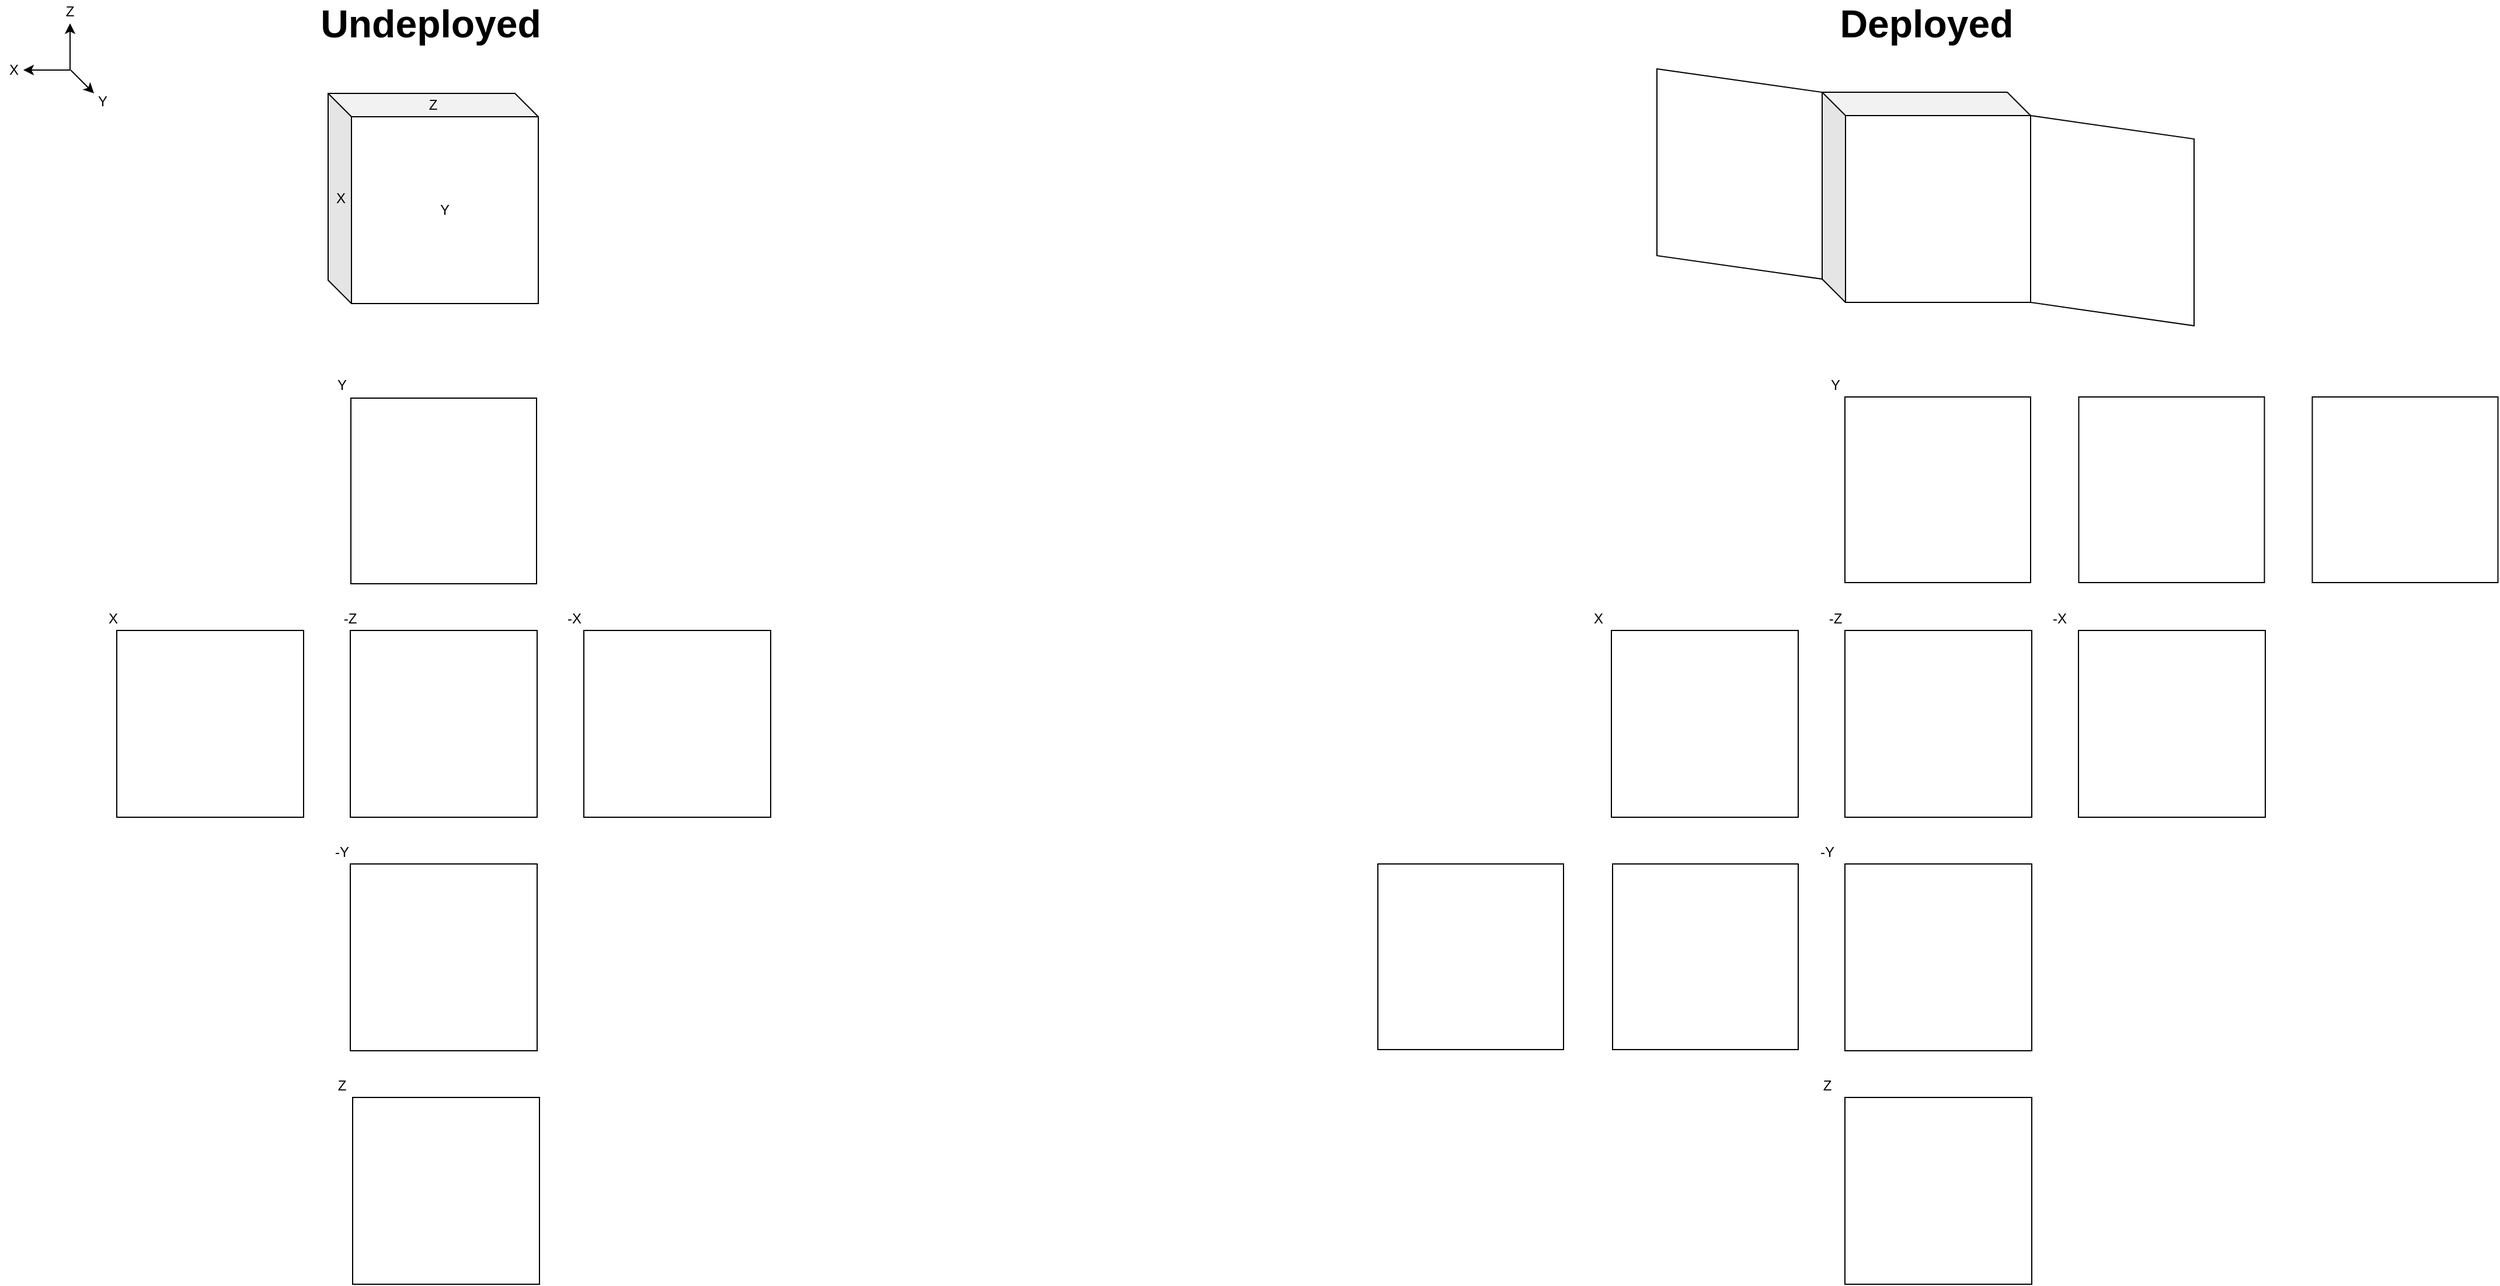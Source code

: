 <mxfile version="14.5.1" type="device"><diagram id="fnUl2Du9q6Y2BFOakUIp" name="Page-1"><mxGraphModel dx="1106" dy="147" grid="1" gridSize="10" guides="1" tooltips="1" connect="1" arrows="1" fold="1" page="1" pageScale="1" pageWidth="1100" pageHeight="850" math="0" shadow="0"><root><mxCell id="0"/><mxCell id="1" parent="0"/><mxCell id="NCFexwTto6R4CrSR5oH3-4" value="" style="shape=cube;whiteSpace=wrap;html=1;boundedLbl=1;backgroundOutline=1;darkOpacity=0.05;darkOpacity2=0.1;fillColor=#ffffff;fontSize=10;" parent="1" vertex="1"><mxGeometry x="301" y="940" width="180" height="180" as="geometry"/></mxCell><mxCell id="NCFexwTto6R4CrSR5oH3-6" value="" style="shape=cube;whiteSpace=wrap;html=1;boundedLbl=1;backgroundOutline=1;darkOpacity=0.05;darkOpacity2=0.1;fillColor=#ffffff;fontSize=10;" parent="1" vertex="1"><mxGeometry x="1580.5" y="939" width="178.5" height="180" as="geometry"/></mxCell><mxCell id="NCFexwTto6R4CrSR5oH3-8" value="" style="shape=parallelogram;perimeter=parallelogramPerimeter;whiteSpace=wrap;html=1;fixedSize=1;fillColor=#ffffff;fontSize=10;direction=south;" parent="1" vertex="1"><mxGeometry x="1759" y="959" width="140" height="180" as="geometry"/></mxCell><mxCell id="NCFexwTto6R4CrSR5oH3-9" value="" style="shape=parallelogram;perimeter=parallelogramPerimeter;whiteSpace=wrap;html=1;fixedSize=1;fillColor=#ffffff;fontSize=10;direction=south;" parent="1" vertex="1"><mxGeometry x="1439" y="919" width="141.5" height="180" as="geometry"/></mxCell><mxCell id="NCFexwTto6R4CrSR5oH3-20" value="" style="shape=flexArrow;endArrow=classic;html=1;" parent="1" edge="1"><mxGeometry width="50" height="50" relative="1" as="geometry"><mxPoint x="421.32" y="1890" as="sourcePoint"/><mxPoint x="421.32" y="1960" as="targetPoint"/></mxGeometry></mxCell><mxCell id="NCFexwTto6R4CrSR5oH3-25" value="" style="endArrow=none;html=1;" parent="1" edge="1"><mxGeometry width="50" height="50" relative="1" as="geometry"><mxPoint x="335" y="979" as="sourcePoint"/><mxPoint x="335" y="979" as="targetPoint"/></mxGeometry></mxCell><mxCell id="NCFexwTto6R4CrSR5oH3-35" value="Undeployed" style="text;html=1;strokeColor=none;fillColor=none;align=center;verticalAlign=middle;whiteSpace=wrap;rounded=0;fontStyle=1;fontSize=33;" parent="1" vertex="1"><mxGeometry x="217" y="870" width="344" height="20" as="geometry"/></mxCell><mxCell id="NCFexwTto6R4CrSR5oH3-51" value="" style="endArrow=classic;html=1;entryX=0.5;entryY=1;entryDx=0;entryDy=0;" parent="1" edge="1"><mxGeometry width="50" height="50" relative="1" as="geometry"><mxPoint x="80" y="920" as="sourcePoint"/><mxPoint x="80" y="880" as="targetPoint"/></mxGeometry></mxCell><mxCell id="NCFexwTto6R4CrSR5oH3-52" value="" style="endArrow=classic;html=1;" parent="1" edge="1"><mxGeometry width="50" height="50" relative="1" as="geometry"><mxPoint x="80.5" y="920" as="sourcePoint"/><mxPoint x="100.5" y="940" as="targetPoint"/></mxGeometry></mxCell><mxCell id="NCFexwTto6R4CrSR5oH3-53" value="" style="endArrow=classic;html=1;" parent="1" edge="1"><mxGeometry width="50" height="50" relative="1" as="geometry"><mxPoint x="80" y="920" as="sourcePoint"/><mxPoint x="40" y="920" as="targetPoint"/></mxGeometry></mxCell><mxCell id="NCFexwTto6R4CrSR5oH3-54" value="Z" style="text;html=1;strokeColor=none;fillColor=none;align=center;verticalAlign=middle;whiteSpace=wrap;rounded=0;" parent="1" vertex="1"><mxGeometry x="60" y="860" width="40" height="20" as="geometry"/></mxCell><mxCell id="NCFexwTto6R4CrSR5oH3-55" value="X" style="text;html=1;strokeColor=none;fillColor=none;align=center;verticalAlign=middle;whiteSpace=wrap;rounded=0;" parent="1" vertex="1"><mxGeometry x="20" y="910" width="24" height="20" as="geometry"/></mxCell><mxCell id="NCFexwTto6R4CrSR5oH3-56" value="Y" style="text;html=1;strokeColor=none;fillColor=none;align=center;verticalAlign=middle;whiteSpace=wrap;rounded=0;" parent="1" vertex="1"><mxGeometry x="87.5" y="937" width="40" height="20" as="geometry"/></mxCell><mxCell id="NCFexwTto6R4CrSR5oH3-57" value="" style="whiteSpace=wrap;html=1;aspect=fixed;" parent="1" vertex="1"><mxGeometry x="120" y="1400" width="160" height="160" as="geometry"/></mxCell><mxCell id="NCFexwTto6R4CrSR5oH3-58" value="" style="whiteSpace=wrap;html=1;aspect=fixed;" parent="1" vertex="1"><mxGeometry x="320.5" y="1201" width="159" height="159" as="geometry"/></mxCell><mxCell id="NCFexwTto6R4CrSR5oH3-59" value="" style="whiteSpace=wrap;html=1;aspect=fixed;" parent="1" vertex="1"><mxGeometry x="520" y="1400" width="160" height="160" as="geometry"/></mxCell><mxCell id="NCFexwTto6R4CrSR5oH3-60" value="" style="whiteSpace=wrap;html=1;aspect=fixed;" parent="1" vertex="1"><mxGeometry x="320" y="1400" width="160" height="160" as="geometry"/></mxCell><mxCell id="NCFexwTto6R4CrSR5oH3-61" value="" style="whiteSpace=wrap;html=1;aspect=fixed;" parent="1" vertex="1"><mxGeometry x="320" y="1600" width="160" height="160" as="geometry"/></mxCell><mxCell id="NCFexwTto6R4CrSR5oH3-62" value="" style="whiteSpace=wrap;html=1;aspect=fixed;" parent="1" vertex="1"><mxGeometry x="322" y="1800" width="160" height="160" as="geometry"/></mxCell><mxCell id="NCFexwTto6R4CrSR5oH3-63" value="Y" style="text;html=1;strokeColor=none;fillColor=none;align=center;verticalAlign=middle;whiteSpace=wrap;rounded=0;" parent="1" vertex="1"><mxGeometry x="293" y="1180" width="40" height="20" as="geometry"/></mxCell><mxCell id="NCFexwTto6R4CrSR5oH3-64" value="X" style="text;html=1;strokeColor=none;fillColor=none;align=center;verticalAlign=middle;whiteSpace=wrap;rounded=0;" parent="1" vertex="1"><mxGeometry x="97" y="1380" width="40" height="20" as="geometry"/></mxCell><mxCell id="NCFexwTto6R4CrSR5oH3-66" value="-Z" style="text;html=1;strokeColor=none;fillColor=none;align=center;verticalAlign=middle;whiteSpace=wrap;rounded=0;" parent="1" vertex="1"><mxGeometry x="300.25" y="1380" width="40" height="20" as="geometry"/></mxCell><mxCell id="NCFexwTto6R4CrSR5oH3-67" value="-Y" style="text;html=1;strokeColor=none;fillColor=none;align=center;verticalAlign=middle;whiteSpace=wrap;rounded=0;" parent="1" vertex="1"><mxGeometry x="293" y="1580" width="40" height="20" as="geometry"/></mxCell><mxCell id="NCFexwTto6R4CrSR5oH3-68" value="-X" style="text;html=1;strokeColor=none;fillColor=none;align=center;verticalAlign=middle;whiteSpace=wrap;rounded=0;" parent="1" vertex="1"><mxGeometry x="492.25" y="1380" width="40" height="20" as="geometry"/></mxCell><mxCell id="NCFexwTto6R4CrSR5oH3-69" value="Z" style="text;html=1;strokeColor=none;fillColor=none;align=center;verticalAlign=middle;whiteSpace=wrap;rounded=0;" parent="1" vertex="1"><mxGeometry x="293" y="1780" width="40" height="20" as="geometry"/></mxCell><mxCell id="NCFexwTto6R4CrSR5oH3-71" value="Y" style="text;html=1;strokeColor=none;fillColor=none;align=center;verticalAlign=middle;whiteSpace=wrap;rounded=0;" parent="1" vertex="1"><mxGeometry x="381" y="1030" width="40" height="20" as="geometry"/></mxCell><mxCell id="NCFexwTto6R4CrSR5oH3-72" value="X" style="text;html=1;strokeColor=none;fillColor=none;align=center;verticalAlign=middle;whiteSpace=wrap;rounded=0;" parent="1" vertex="1"><mxGeometry x="292" y="1020" width="40" height="20" as="geometry"/></mxCell><mxCell id="NCFexwTto6R4CrSR5oH3-73" value="Z" style="text;html=1;strokeColor=none;fillColor=none;align=center;verticalAlign=middle;whiteSpace=wrap;rounded=0;" parent="1" vertex="1"><mxGeometry x="371" y="940" width="40" height="20" as="geometry"/></mxCell><mxCell id="NCFexwTto6R4CrSR5oH3-75" value="" style="shape=flexArrow;endArrow=classic;html=1;" parent="1" edge="1"><mxGeometry width="50" height="50" relative="1" as="geometry"><mxPoint x="1693.32" y="1890" as="sourcePoint"/><mxPoint x="1693.32" y="1960" as="targetPoint"/></mxGeometry></mxCell><mxCell id="NCFexwTto6R4CrSR5oH3-76" value="" style="whiteSpace=wrap;html=1;aspect=fixed;" parent="1" vertex="1"><mxGeometry x="1400" y="1400" width="160" height="160" as="geometry"/></mxCell><mxCell id="NCFexwTto6R4CrSR5oH3-77" value="" style="whiteSpace=wrap;html=1;aspect=fixed;" parent="1" vertex="1"><mxGeometry x="1600" y="1200" width="159" height="159" as="geometry"/></mxCell><mxCell id="NCFexwTto6R4CrSR5oH3-78" value="" style="whiteSpace=wrap;html=1;aspect=fixed;" parent="1" vertex="1"><mxGeometry x="1800" y="1400" width="160" height="160" as="geometry"/></mxCell><mxCell id="NCFexwTto6R4CrSR5oH3-79" value="" style="whiteSpace=wrap;html=1;aspect=fixed;" parent="1" vertex="1"><mxGeometry x="1600" y="1400" width="160" height="160" as="geometry"/></mxCell><mxCell id="NCFexwTto6R4CrSR5oH3-80" value="" style="whiteSpace=wrap;html=1;aspect=fixed;" parent="1" vertex="1"><mxGeometry x="1600" y="1600" width="160" height="160" as="geometry"/></mxCell><mxCell id="NCFexwTto6R4CrSR5oH3-81" value="" style="whiteSpace=wrap;html=1;aspect=fixed;" parent="1" vertex="1"><mxGeometry x="1600" y="1800" width="160" height="160" as="geometry"/></mxCell><mxCell id="NCFexwTto6R4CrSR5oH3-82" value="X" style="text;html=1;strokeColor=none;fillColor=none;align=center;verticalAlign=middle;whiteSpace=wrap;rounded=0;" parent="1" vertex="1"><mxGeometry x="1369" y="1380" width="40" height="20" as="geometry"/></mxCell><mxCell id="NCFexwTto6R4CrSR5oH3-83" value="-Z" style="text;html=1;strokeColor=none;fillColor=none;align=center;verticalAlign=middle;whiteSpace=wrap;rounded=0;" parent="1" vertex="1"><mxGeometry x="1572.25" y="1380" width="40" height="20" as="geometry"/></mxCell><mxCell id="NCFexwTto6R4CrSR5oH3-84" value="-Y" style="text;html=1;strokeColor=none;fillColor=none;align=center;verticalAlign=middle;whiteSpace=wrap;rounded=0;" parent="1" vertex="1"><mxGeometry x="1565" y="1580" width="40" height="20" as="geometry"/></mxCell><mxCell id="NCFexwTto6R4CrSR5oH3-85" value="-X" style="text;html=1;strokeColor=none;fillColor=none;align=center;verticalAlign=middle;whiteSpace=wrap;rounded=0;" parent="1" vertex="1"><mxGeometry x="1764.25" y="1380" width="40" height="20" as="geometry"/></mxCell><mxCell id="NCFexwTto6R4CrSR5oH3-86" value="Z" style="text;html=1;strokeColor=none;fillColor=none;align=center;verticalAlign=middle;whiteSpace=wrap;rounded=0;" parent="1" vertex="1"><mxGeometry x="1565" y="1780" width="40" height="20" as="geometry"/></mxCell><mxCell id="NCFexwTto6R4CrSR5oH3-87" value="Y" style="text;html=1;strokeColor=none;fillColor=none;align=center;verticalAlign=middle;whiteSpace=wrap;rounded=0;" parent="1" vertex="1"><mxGeometry x="1572.25" y="1180" width="40" height="20" as="geometry"/></mxCell><mxCell id="NCFexwTto6R4CrSR5oH3-89" value="" style="whiteSpace=wrap;html=1;aspect=fixed;" parent="1" vertex="1"><mxGeometry x="2000.25" y="1200" width="159" height="159" as="geometry"/></mxCell><mxCell id="NCFexwTto6R4CrSR5oH3-90" value="" style="whiteSpace=wrap;html=1;aspect=fixed;" parent="1" vertex="1"><mxGeometry x="1800.25" y="1200" width="159" height="159" as="geometry"/></mxCell><mxCell id="NCFexwTto6R4CrSR5oH3-91" value="" style="whiteSpace=wrap;html=1;aspect=fixed;" parent="1" vertex="1"><mxGeometry x="1401" y="1600" width="159" height="159" as="geometry"/></mxCell><mxCell id="NCFexwTto6R4CrSR5oH3-92" value="" style="whiteSpace=wrap;html=1;aspect=fixed;" parent="1" vertex="1"><mxGeometry x="1200" y="1600" width="159" height="159" as="geometry"/></mxCell><mxCell id="NCFexwTto6R4CrSR5oH3-94" value="Deployed" style="text;html=1;strokeColor=none;fillColor=none;align=center;verticalAlign=middle;whiteSpace=wrap;rounded=0;fontStyle=1;fontSize=33;" parent="1" vertex="1"><mxGeometry x="1497.75" y="870" width="344" height="20" as="geometry"/></mxCell></root></mxGraphModel></diagram></mxfile>